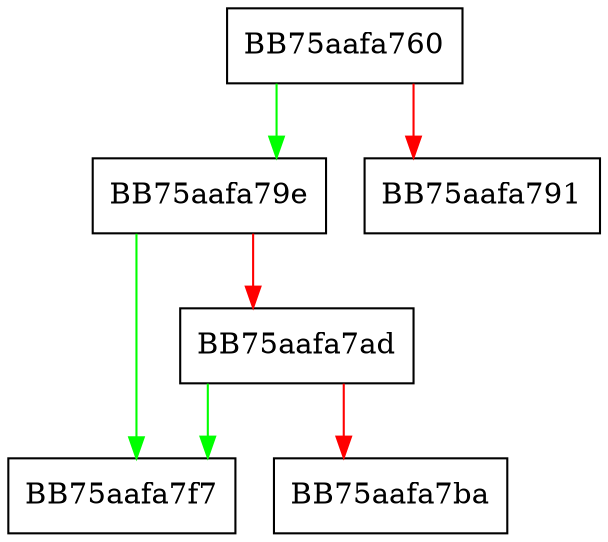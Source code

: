 digraph mp_lua_api_readfile_by_handle {
  node [shape="box"];
  graph [splines=ortho];
  BB75aafa760 -> BB75aafa79e [color="green"];
  BB75aafa760 -> BB75aafa791 [color="red"];
  BB75aafa79e -> BB75aafa7f7 [color="green"];
  BB75aafa79e -> BB75aafa7ad [color="red"];
  BB75aafa7ad -> BB75aafa7f7 [color="green"];
  BB75aafa7ad -> BB75aafa7ba [color="red"];
}